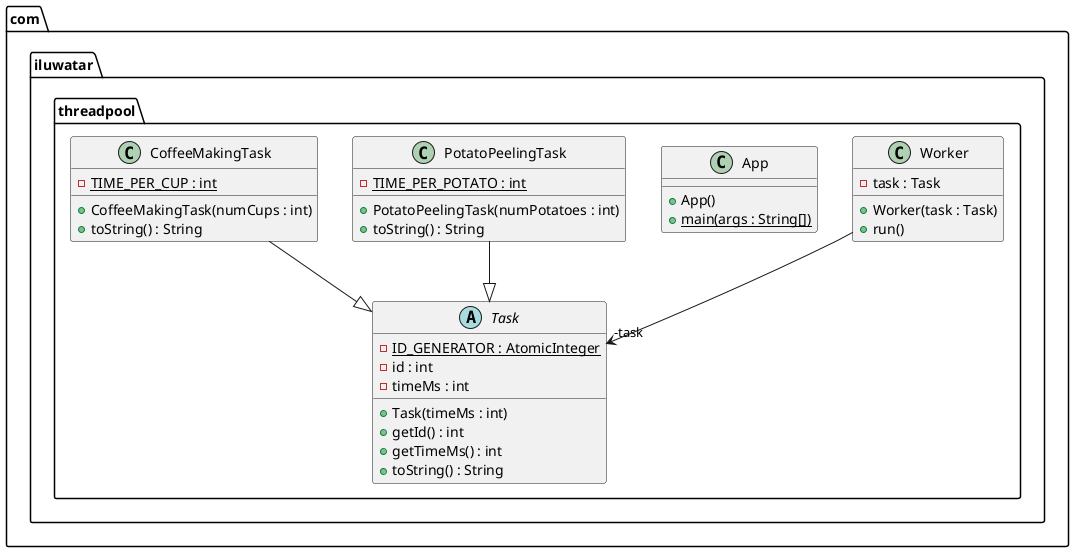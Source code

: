 @startuml
package com.iluwatar.threadpool {
  class Worker {
    - task : Task
    + Worker(task : Task)
    + run()
  }
  class App {
    + App()
    + main(args : String[]) {static}
  }
  abstract class Task {
    - ID_GENERATOR : AtomicInteger {static}
    - id : int
    - timeMs : int
    + Task(timeMs : int)
    + getId() : int
    + getTimeMs() : int
    + toString() : String
  }
  class PotatoPeelingTask {
    - TIME_PER_POTATO : int {static}
    + PotatoPeelingTask(numPotatoes : int)
    + toString() : String
  }
  class CoffeeMakingTask {
    - TIME_PER_CUP : int {static}
    + CoffeeMakingTask(numCups : int)
    + toString() : String
  }
}
Worker -->  "-task" Task
PotatoPeelingTask --|> Task 
CoffeeMakingTask --|> Task 
@enduml